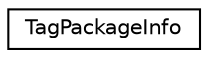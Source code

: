 digraph "Graphical Class Hierarchy"
{
 // INTERACTIVE_SVG=YES
  edge [fontname="Helvetica",fontsize="10",labelfontname="Helvetica",labelfontsize="10"];
  node [fontname="Helvetica",fontsize="10",shape=record];
  rankdir="LR";
  Node0 [label="TagPackageInfo",height=0.2,width=0.4,color="black", fillcolor="white", style="filled",URL="$d3/d48/class_tag_package_info.html",tooltip="Container for package specific info that can be read from a tagfile. "];
}
